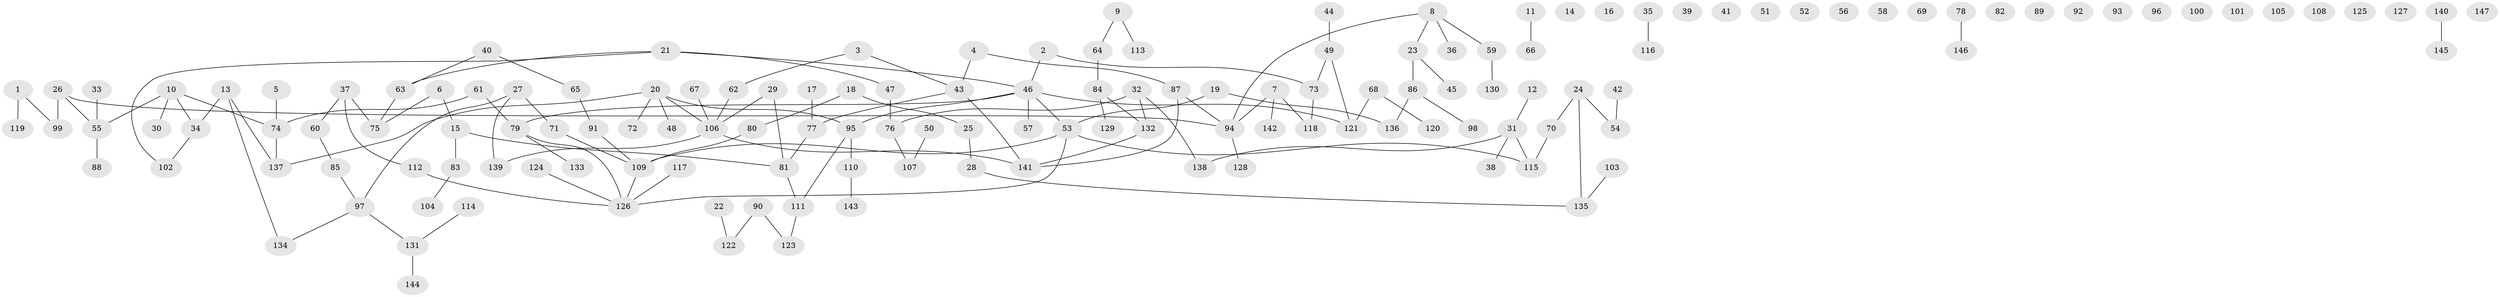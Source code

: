 // coarse degree distribution, {1: 0.25742574257425743, 2: 0.2079207920792079, 4: 0.0594059405940594, 3: 0.1485148514851485, 7: 0.019801980198019802, 5: 0.06930693069306931, 0: 0.22772277227722773, 6: 0.009900990099009901}
// Generated by graph-tools (version 1.1) at 2025/41/03/06/25 10:41:19]
// undirected, 147 vertices, 143 edges
graph export_dot {
graph [start="1"]
  node [color=gray90,style=filled];
  1;
  2;
  3;
  4;
  5;
  6;
  7;
  8;
  9;
  10;
  11;
  12;
  13;
  14;
  15;
  16;
  17;
  18;
  19;
  20;
  21;
  22;
  23;
  24;
  25;
  26;
  27;
  28;
  29;
  30;
  31;
  32;
  33;
  34;
  35;
  36;
  37;
  38;
  39;
  40;
  41;
  42;
  43;
  44;
  45;
  46;
  47;
  48;
  49;
  50;
  51;
  52;
  53;
  54;
  55;
  56;
  57;
  58;
  59;
  60;
  61;
  62;
  63;
  64;
  65;
  66;
  67;
  68;
  69;
  70;
  71;
  72;
  73;
  74;
  75;
  76;
  77;
  78;
  79;
  80;
  81;
  82;
  83;
  84;
  85;
  86;
  87;
  88;
  89;
  90;
  91;
  92;
  93;
  94;
  95;
  96;
  97;
  98;
  99;
  100;
  101;
  102;
  103;
  104;
  105;
  106;
  107;
  108;
  109;
  110;
  111;
  112;
  113;
  114;
  115;
  116;
  117;
  118;
  119;
  120;
  121;
  122;
  123;
  124;
  125;
  126;
  127;
  128;
  129;
  130;
  131;
  132;
  133;
  134;
  135;
  136;
  137;
  138;
  139;
  140;
  141;
  142;
  143;
  144;
  145;
  146;
  147;
  1 -- 99;
  1 -- 119;
  2 -- 46;
  2 -- 73;
  3 -- 43;
  3 -- 62;
  4 -- 43;
  4 -- 87;
  5 -- 74;
  6 -- 15;
  6 -- 75;
  7 -- 94;
  7 -- 118;
  7 -- 142;
  8 -- 23;
  8 -- 36;
  8 -- 59;
  8 -- 94;
  9 -- 64;
  9 -- 113;
  10 -- 30;
  10 -- 34;
  10 -- 55;
  10 -- 74;
  11 -- 66;
  12 -- 31;
  13 -- 34;
  13 -- 134;
  13 -- 137;
  15 -- 81;
  15 -- 83;
  17 -- 77;
  18 -- 25;
  18 -- 80;
  19 -- 53;
  19 -- 136;
  20 -- 48;
  20 -- 72;
  20 -- 95;
  20 -- 106;
  20 -- 137;
  21 -- 46;
  21 -- 47;
  21 -- 63;
  21 -- 102;
  22 -- 122;
  23 -- 45;
  23 -- 86;
  24 -- 54;
  24 -- 70;
  24 -- 135;
  25 -- 28;
  26 -- 55;
  26 -- 94;
  26 -- 99;
  27 -- 71;
  27 -- 97;
  27 -- 139;
  28 -- 135;
  29 -- 81;
  29 -- 106;
  31 -- 38;
  31 -- 115;
  31 -- 138;
  32 -- 76;
  32 -- 132;
  32 -- 138;
  33 -- 55;
  34 -- 102;
  35 -- 116;
  37 -- 60;
  37 -- 75;
  37 -- 112;
  40 -- 63;
  40 -- 65;
  42 -- 54;
  43 -- 77;
  43 -- 141;
  44 -- 49;
  46 -- 53;
  46 -- 57;
  46 -- 79;
  46 -- 95;
  46 -- 121;
  47 -- 76;
  49 -- 73;
  49 -- 121;
  50 -- 107;
  53 -- 109;
  53 -- 115;
  53 -- 126;
  55 -- 88;
  59 -- 130;
  60 -- 85;
  61 -- 74;
  61 -- 79;
  62 -- 106;
  63 -- 75;
  64 -- 84;
  65 -- 91;
  67 -- 106;
  68 -- 120;
  68 -- 121;
  70 -- 115;
  71 -- 109;
  73 -- 118;
  74 -- 137;
  76 -- 107;
  77 -- 81;
  78 -- 146;
  79 -- 126;
  79 -- 133;
  80 -- 109;
  81 -- 111;
  83 -- 104;
  84 -- 129;
  84 -- 132;
  85 -- 97;
  86 -- 98;
  86 -- 136;
  87 -- 94;
  87 -- 141;
  90 -- 122;
  90 -- 123;
  91 -- 109;
  94 -- 128;
  95 -- 110;
  95 -- 111;
  97 -- 131;
  97 -- 134;
  103 -- 135;
  106 -- 139;
  106 -- 141;
  109 -- 126;
  110 -- 143;
  111 -- 123;
  112 -- 126;
  114 -- 131;
  117 -- 126;
  124 -- 126;
  131 -- 144;
  132 -- 141;
  140 -- 145;
}
